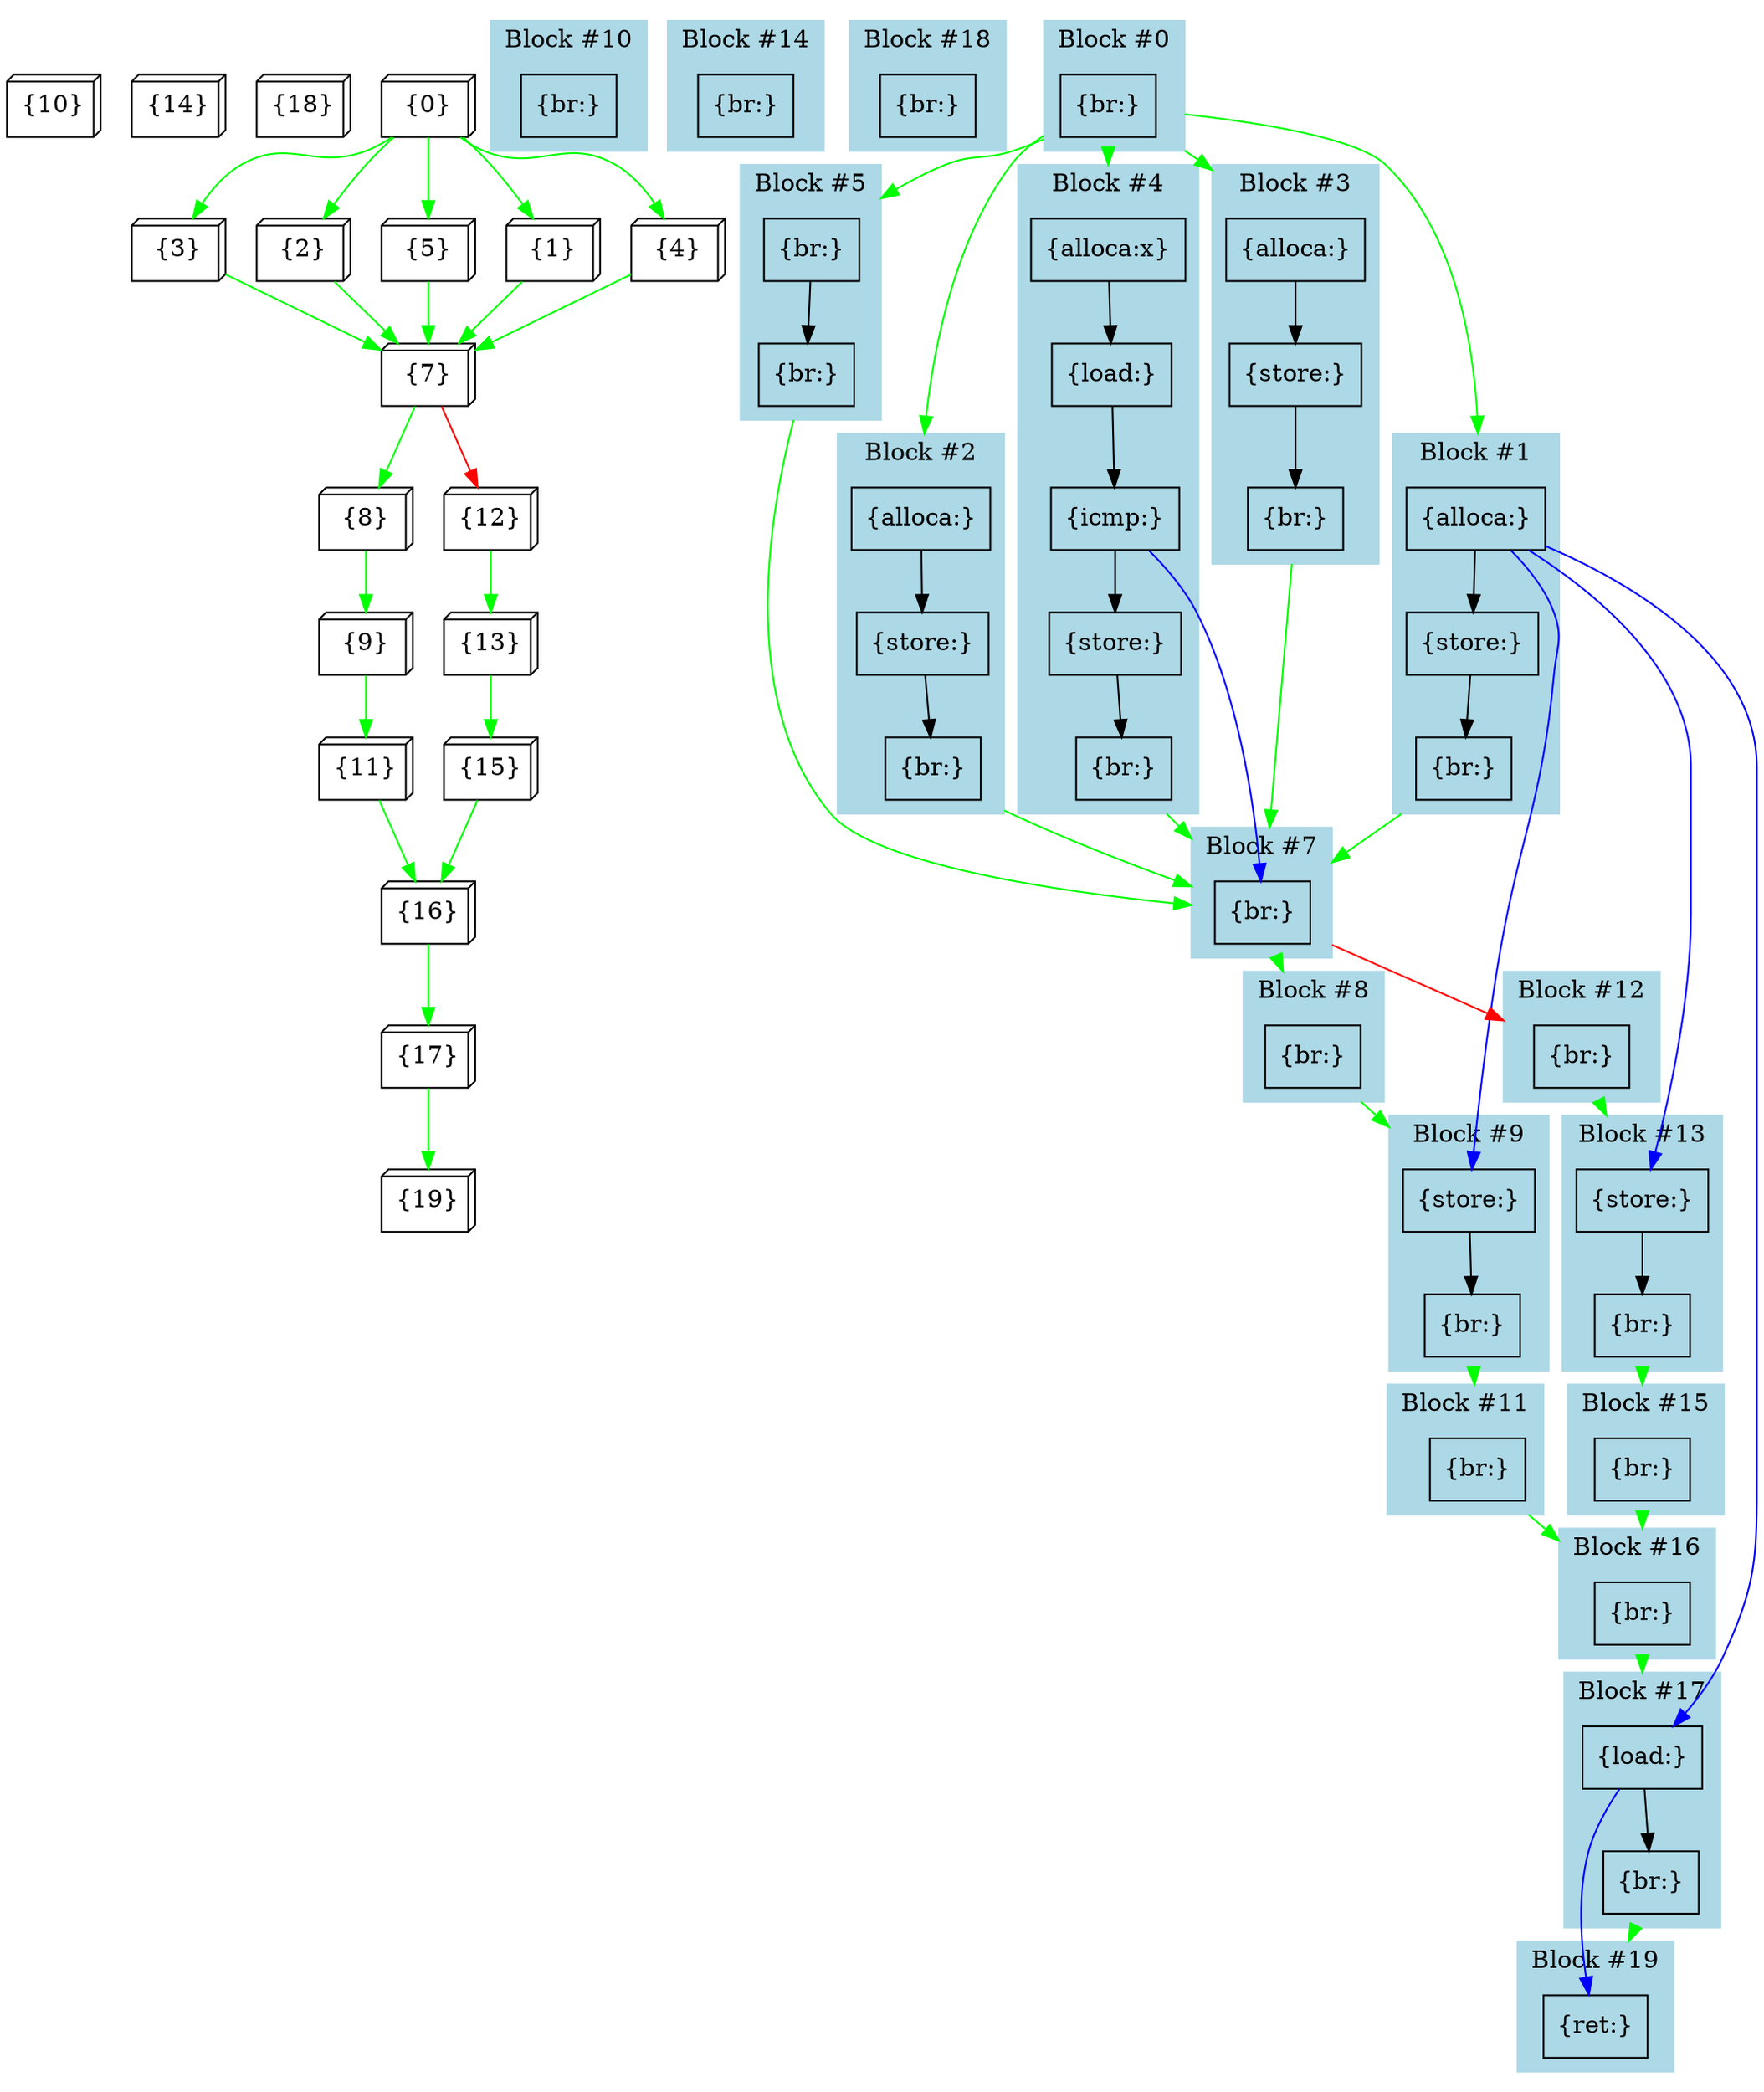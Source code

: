 digraph {
  compound=true; node [shape=box3d];
 x2b72d60[label="{10}"];
 x2b791c0[label="{14}"];
 x2b7aeb0[label="{18}"];
 x2b7acf0[label="{19}"];
 x2b726d0[label="{16}"];
 x2b7adf0[label="{17}"];
 x2b78420[label="{15}"];
 x2b72cd0[label="{9}"];
 x2b72ad0[label="{3}"];
 x2b72a10[label="{2}"];
 x2b77a90[label="{5}"];
 x2b71580[label="{0}"];
 x2b78ab0[label="{13}"];
 x2b724a0[label="{8}"];
 x2b74150[label="{1}"];
 x2b73fe0[label="{4}"];
 x2b734c0[label="{7}"];
 x2b72500[label="{12}"];
 x2b78270[label="{11}"];
  x2b726d0 -> x2b7adf0[color=green];
  x2b7adf0 -> x2b7acf0[color=green];
  x2b78420 -> x2b726d0[color=green];
  x2b72cd0 -> x2b78270[color=green];
  x2b72ad0 -> x2b734c0[color=green];
  x2b72a10 -> x2b734c0[color=green];
  x2b77a90 -> x2b734c0[color=green];
  x2b71580 -> x2b73fe0[color=green];
  x2b71580 -> x2b77a90[color=green];
  x2b71580 -> x2b72ad0[color=green];
  x2b71580 -> x2b72a10[color=green];
  x2b71580 -> x2b74150[color=green];
  x2b78ab0 -> x2b78420[color=green];
  x2b724a0 -> x2b72cd0[color=green];
  x2b74150 -> x2b734c0[color=green];
  x2b73fe0 -> x2b734c0[color=green];
  x2b734c0 -> x2b72500[color=red];
  x2b734c0 -> x2b724a0[color=green];
  x2b72500 -> x2b78ab0[color=green];
  x2b78270 -> x2b726d0[color=green];
node [shape=box];
subgraph clusterx2b77b70 {
style=filled;
color=lightblue;
label="Block #6";
}
subgraph clusterx2b72d60 {
style=filled;
color=lightblue;
label="Block #10";
 x2b7a488[label="{br:}"];
}
subgraph clusterx2b791c0 {
style=filled;
color=lightblue;
label="Block #14";
 x2b7ac38[label="{br:}"];
}
subgraph clusterx2b7aeb0 {
style=filled;
color=lightblue;
label="Block #18";
 x2b7b7f8[label="{br:}"];
}
subgraph clusterx2b7acf0 {
style=filled;
color=lightblue;
label="Block #19";
 x2b729b8[label="{ret:}"];
 x2b729b8[label="{ret:}"];
 x2b729b8[label="{ret:}"];
}
subgraph clusterx2b726d0 {
style=filled;
color=lightblue;
label="Block #16";
 x2b7b728[label="{br:}"];
 x2b7b728[label="{br:}"];
}
subgraph clusterx2b7adf0 {
style=filled;
color=lightblue;
label="Block #17";
 x2b72948[label="{load:}"];
 x2b7b868[label="{br:}"];
 x2b7b868[label="{br:}"];
 x2b72948[label="{load:}"];
}
subgraph clusterx2b78420 {
style=filled;
color=lightblue;
label="Block #15";
 x2b72848[label="{br:}"];
 x2b72848[label="{br:}"];
 x2b72848[label="{br:}"];
}
subgraph clusterx2b72cd0 {
style=filled;
color=lightblue;
label="Block #9";
 x2b72670[label="{store:}"];
 x2b71478[label="{br:}"];
 x2b71478[label="{br:}"];
 x2b72670[label="{store:}"];
}
subgraph clusterx2b72ad0 {
style=filled;
color=lightblue;
label="Block #3";
 x2b71718[label="{alloca:}"];
 x2b72210[label="{store:}"];
 x2b787f8[label="{br:}"];
 x2b72210[label="{store:}"];
 x2b787f8[label="{br:}"];
 x2b71718[label="{alloca:}"];
}
subgraph clusterx2b72a10 {
style=filled;
color=lightblue;
label="Block #2";
 x2b716a8[label="{alloca:}"];
 x2b72180[label="{store:}"];
 x2b78138[label="{br:}"];
 x2b716a8[label="{alloca:}"];
 x2b78138[label="{br:}"];
 x2b72180[label="{store:}"];
}
subgraph clusterx2b77a90 {
style=filled;
color=lightblue;
label="Block #5";
 x2b73568[label="{br:}"];
 x2b79568[label="{br:}"];
 x2b73568[label="{br:}"];
 x2b79568[label="{br:}"];
}
subgraph clusterx2b71580 {
style=filled;
color=lightblue;
label="Block #0";
 x2b741c8[label="{br:}"];
 x2b741c8[label="{br:}"];
}
subgraph clusterx2b78ab0 {
style=filled;
color=lightblue;
label="Block #13";
 x2b727d0[label="{store:}"];
 x2b7ad68[label="{br:}"];
 x2b7ad68[label="{br:}"];
 x2b727d0[label="{store:}"];
}
subgraph clusterx2b724a0 {
style=filled;
color=lightblue;
label="Block #8";
 x2b7a3b8[label="{br:}"];
 x2b7a3b8[label="{br:}"];
}
subgraph clusterx2b74150 {
style=filled;
color=lightblue;
label="Block #1";
 x2b71638[label="{alloca:}"];
 x2b71890[label="{store:}"];
 x2b778c8[label="{br:}"];
 x2b71638[label="{alloca:}"];
 x2b778c8[label="{br:}"];
 x2b71890[label="{store:}"];
}
subgraph clusterx2b73fe0 {
style=filled;
color=lightblue;
label="Block #4";
 x2b71788[label="{alloca:x}"];
 x2b72318[label="{load:}"];
 x2b72440[label="{icmp:}"];
 x2b722a0[label="{store:}"];
 x2b78ef8[label="{br:}"];
 x2b722a0[label="{store:}"];
 x2b78ef8[label="{br:}"];
 x2b71788[label="{alloca:x}"];
 x2b72318[label="{load:}"];
 x2b72440[label="{icmp:}"];
}
subgraph clusterx2b734c0 {
style=filled;
color=lightblue;
label="Block #7";
 x2b725e8[label="{br:}"];
 x2b725e8[label="{br:}"];
 x2b725e8[label="{br:}"];
}
subgraph clusterx2b72500 {
style=filled;
color=lightblue;
label="Block #12";
 x2b7ab68[label="{br:}"];
 x2b7ab68[label="{br:}"];
}
subgraph clusterx2b78270 {
style=filled;
color=lightblue;
label="Block #11";
 x2b72748[label="{br:}"];
 x2b72748[label="{br:}"];
 x2b72748[label="{br:}"];
}
  x2b7b728 -> x2b72948[ltail=clusterx2b726d0 lhead=clusterx2b7adf0; color=green];
  x2b7b868 -> x2b729b8[ltail=clusterx2b7adf0 lhead=clusterx2b7acf0; color=green];
  x2b72948 -> x2b7b868[color=black];
  x2b72848 -> x2b7b728[ltail=clusterx2b78420 lhead=clusterx2b726d0; color=green];
  x2b71478 -> x2b72748[ltail=clusterx2b72cd0 lhead=clusterx2b78270; color=green];
  x2b72670 -> x2b71478[color=black];
  x2b787f8 -> x2b725e8[ltail=clusterx2b72ad0 lhead=clusterx2b734c0; color=green];
  x2b71718 -> x2b72210[color=black];
  x2b72210 -> x2b787f8[color=black];
  x2b78138 -> x2b725e8[ltail=clusterx2b72a10 lhead=clusterx2b734c0; color=green];
  x2b716a8 -> x2b72180[color=black];
  x2b72180 -> x2b78138[color=black];
  x2b79568 -> x2b725e8[ltail=clusterx2b77a90 lhead=clusterx2b734c0; color=green];
  x2b73568 -> x2b79568[color=black];
  x2b741c8 -> x2b71788[ltail=clusterx2b71580 lhead=clusterx2b73fe0; color=green];
  x2b741c8 -> x2b73568[ltail=clusterx2b71580 lhead=clusterx2b77a90; color=green];
  x2b741c8 -> x2b71718[ltail=clusterx2b71580 lhead=clusterx2b72ad0; color=green];
  x2b741c8 -> x2b716a8[ltail=clusterx2b71580 lhead=clusterx2b72a10; color=green];
  x2b741c8 -> x2b71638[ltail=clusterx2b71580 lhead=clusterx2b74150; color=green];
  x2b7ad68 -> x2b72848[ltail=clusterx2b78ab0 lhead=clusterx2b78420; color=green];
  x2b727d0 -> x2b7ad68[color=black];
  x2b7a3b8 -> x2b72670[ltail=clusterx2b724a0 lhead=clusterx2b72cd0; color=green];
  x2b778c8 -> x2b725e8[ltail=clusterx2b74150 lhead=clusterx2b734c0; color=green];
  x2b71638 -> x2b71890[color=black];
  x2b71890 -> x2b778c8[color=black];
  x2b78ef8 -> x2b725e8[ltail=clusterx2b73fe0 lhead=clusterx2b734c0; color=green];
  x2b71788 -> x2b72318[color=black];
  x2b72318 -> x2b72440[color=black];
  x2b72440 -> x2b722a0[color=black];
  x2b722a0 -> x2b78ef8[color=black];
  x2b725e8 -> x2b7ab68[ltail=clusterx2b734c0 lhead=clusterx2b72500; color=red];
  x2b725e8 -> x2b7a3b8[ltail=clusterx2b734c0 lhead=clusterx2b724a0; color=green];
  x2b7ab68 -> x2b727d0[ltail=clusterx2b72500 lhead=clusterx2b78ab0; color=green];
  x2b72748 -> x2b7b728[ltail=clusterx2b78270 lhead=clusterx2b726d0; color=green];
  x2b72948 -> x2b729b8[color=blue];
  x2b71638 -> x2b72948[color=blue];
  x2b71638 -> x2b727d0[color=blue];
  x2b71638 -> x2b72670[color=blue];
  x2b72440 -> x2b725e8[color=blue];
}
